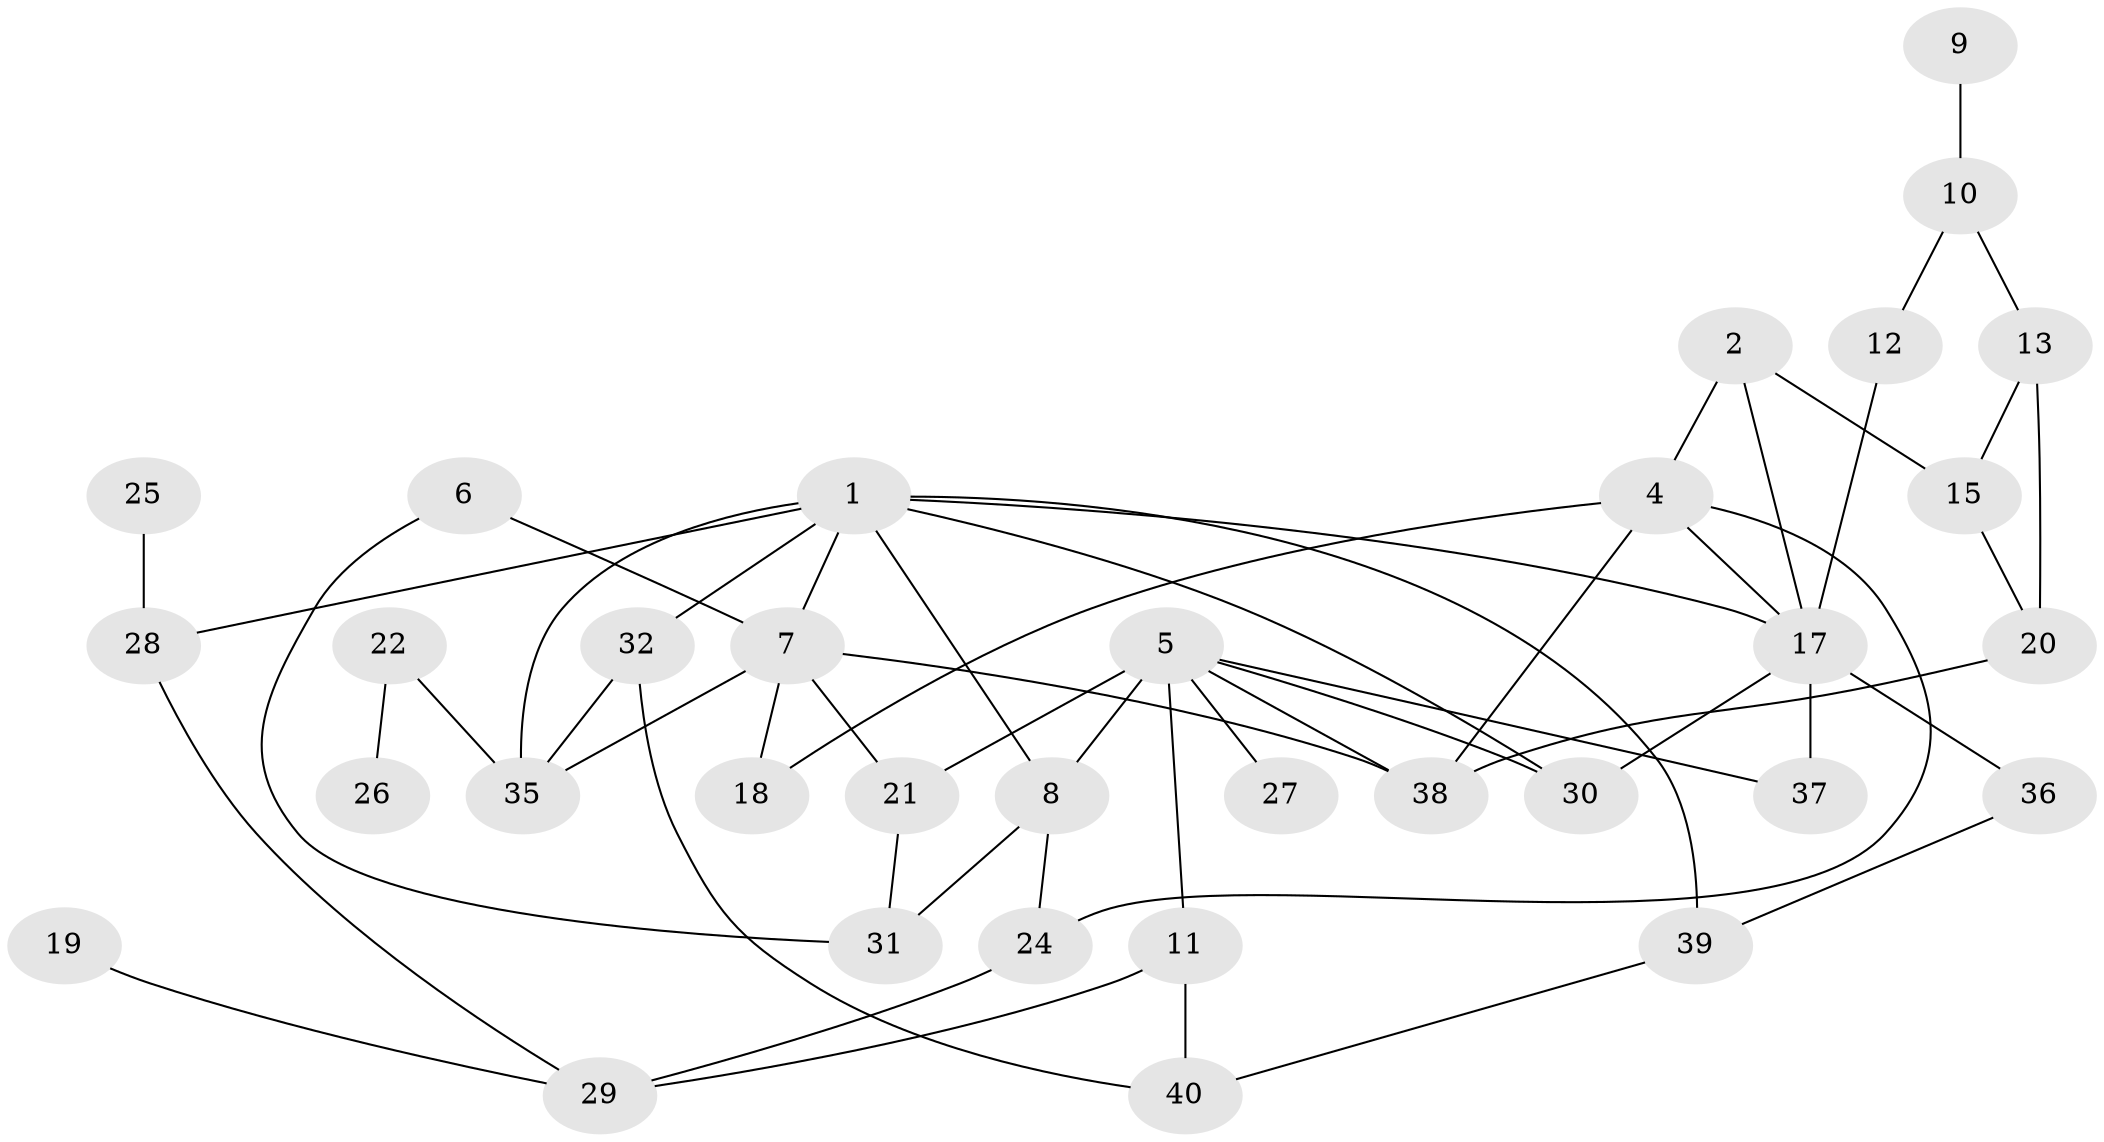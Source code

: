 // original degree distribution, {2: 0.22058823529411764, 3: 0.35294117647058826, 1: 0.14705882352941177, 5: 0.014705882352941176, 4: 0.14705882352941177, 0: 0.08823529411764706, 6: 0.014705882352941176, 7: 0.014705882352941176}
// Generated by graph-tools (version 1.1) at 2025/47/03/04/25 22:47:54]
// undirected, 34 vertices, 54 edges
graph export_dot {
  node [color=gray90,style=filled];
  1;
  2;
  4;
  5;
  6;
  7;
  8;
  9;
  10;
  11;
  12;
  13;
  15;
  17;
  18;
  19;
  20;
  21;
  22;
  24;
  25;
  26;
  27;
  28;
  29;
  30;
  31;
  32;
  35;
  36;
  37;
  38;
  39;
  40;
  1 -- 7 [weight=1.0];
  1 -- 8 [weight=1.0];
  1 -- 17 [weight=1.0];
  1 -- 28 [weight=1.0];
  1 -- 30 [weight=1.0];
  1 -- 32 [weight=1.0];
  1 -- 35 [weight=1.0];
  1 -- 39 [weight=1.0];
  2 -- 4 [weight=1.0];
  2 -- 15 [weight=1.0];
  2 -- 17 [weight=1.0];
  4 -- 17 [weight=1.0];
  4 -- 18 [weight=1.0];
  4 -- 24 [weight=1.0];
  4 -- 38 [weight=1.0];
  5 -- 8 [weight=2.0];
  5 -- 11 [weight=1.0];
  5 -- 21 [weight=2.0];
  5 -- 27 [weight=1.0];
  5 -- 30 [weight=1.0];
  5 -- 37 [weight=1.0];
  5 -- 38 [weight=1.0];
  6 -- 7 [weight=1.0];
  6 -- 31 [weight=1.0];
  7 -- 18 [weight=2.0];
  7 -- 21 [weight=1.0];
  7 -- 35 [weight=1.0];
  7 -- 38 [weight=1.0];
  8 -- 24 [weight=1.0];
  8 -- 31 [weight=1.0];
  9 -- 10 [weight=1.0];
  10 -- 12 [weight=1.0];
  10 -- 13 [weight=1.0];
  11 -- 29 [weight=1.0];
  11 -- 40 [weight=1.0];
  12 -- 17 [weight=1.0];
  13 -- 15 [weight=1.0];
  13 -- 20 [weight=1.0];
  15 -- 20 [weight=1.0];
  17 -- 30 [weight=1.0];
  17 -- 36 [weight=1.0];
  17 -- 37 [weight=1.0];
  19 -- 29 [weight=1.0];
  20 -- 38 [weight=1.0];
  21 -- 31 [weight=1.0];
  22 -- 26 [weight=1.0];
  22 -- 35 [weight=1.0];
  24 -- 29 [weight=1.0];
  25 -- 28 [weight=1.0];
  28 -- 29 [weight=1.0];
  32 -- 35 [weight=1.0];
  32 -- 40 [weight=1.0];
  36 -- 39 [weight=1.0];
  39 -- 40 [weight=1.0];
}
